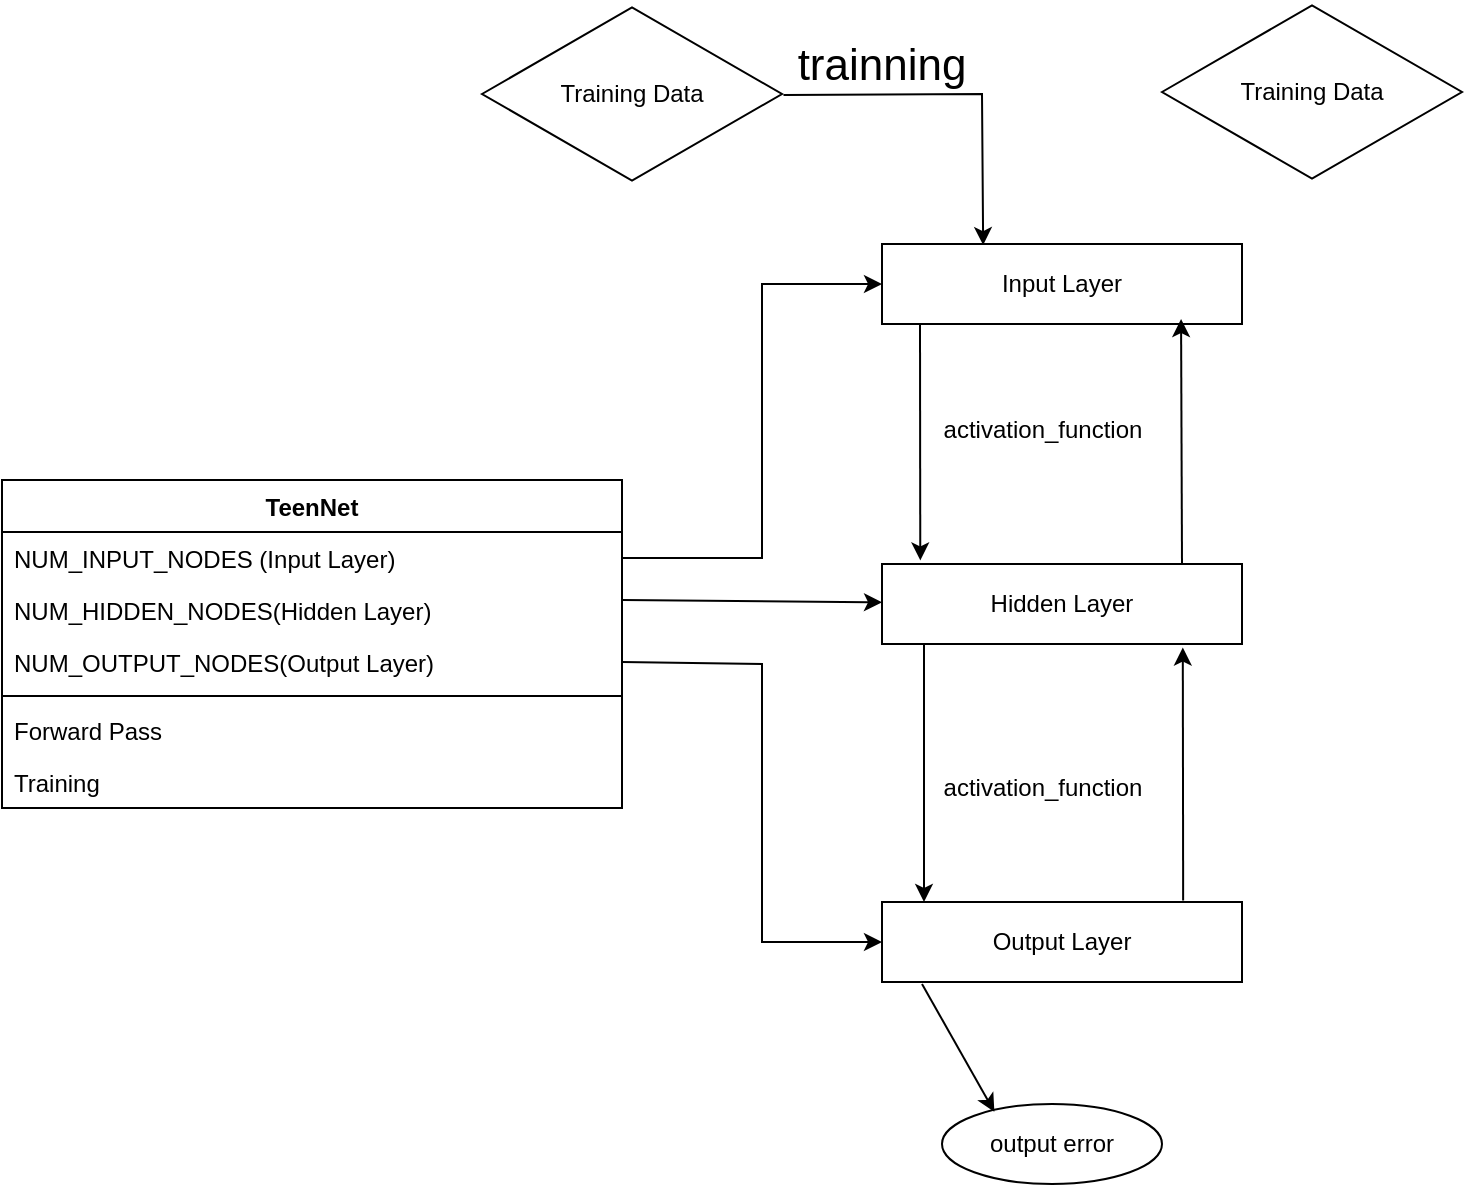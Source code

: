 <mxfile version="22.0.1" type="github">
  <diagram name="Page-1" id="7EuJXuISSeaP34mxk2dR">
    <mxGraphModel dx="191" dy="110" grid="1" gridSize="10" guides="1" tooltips="1" connect="1" arrows="1" fold="1" page="1" pageScale="1" pageWidth="850" pageHeight="1100" math="0" shadow="0">
      <root>
        <mxCell id="0" />
        <mxCell id="1" parent="0" />
        <mxCell id="03lQB2pr6-yRZ98Ccv8T-5" value="TeenNet" style="swimlane;fontStyle=1;align=center;verticalAlign=top;childLayout=stackLayout;horizontal=1;startSize=26;horizontalStack=0;resizeParent=1;resizeParentMax=0;resizeLast=0;collapsible=1;marginBottom=0;whiteSpace=wrap;html=1;" parent="1" vertex="1">
          <mxGeometry x="100" y="418" width="310" height="164" as="geometry" />
        </mxCell>
        <mxCell id="03lQB2pr6-yRZ98Ccv8T-6" value="NUM_INPUT_NODES (Input Layer)&lt;br&gt;" style="text;strokeColor=none;fillColor=none;align=left;verticalAlign=top;spacingLeft=4;spacingRight=4;overflow=hidden;rotatable=0;points=[[0,0.5],[1,0.5]];portConstraint=eastwest;whiteSpace=wrap;html=1;" parent="03lQB2pr6-yRZ98Ccv8T-5" vertex="1">
          <mxGeometry y="26" width="310" height="26" as="geometry" />
        </mxCell>
        <mxCell id="03lQB2pr6-yRZ98Ccv8T-9" value="NUM_HIDDEN_NODES(Hidden Layer)" style="text;strokeColor=none;fillColor=none;align=left;verticalAlign=top;spacingLeft=4;spacingRight=4;overflow=hidden;rotatable=0;points=[[0,0.5],[1,0.5]];portConstraint=eastwest;whiteSpace=wrap;html=1;" parent="03lQB2pr6-yRZ98Ccv8T-5" vertex="1">
          <mxGeometry y="52" width="310" height="26" as="geometry" />
        </mxCell>
        <mxCell id="03lQB2pr6-yRZ98Ccv8T-10" value="NUM_OUTPUT_NODES(Output Layer)" style="text;strokeColor=none;fillColor=none;align=left;verticalAlign=top;spacingLeft=4;spacingRight=4;overflow=hidden;rotatable=0;points=[[0,0.5],[1,0.5]];portConstraint=eastwest;whiteSpace=wrap;html=1;" parent="03lQB2pr6-yRZ98Ccv8T-5" vertex="1">
          <mxGeometry y="78" width="310" height="26" as="geometry" />
        </mxCell>
        <mxCell id="03lQB2pr6-yRZ98Ccv8T-7" value="" style="line;strokeWidth=1;fillColor=none;align=left;verticalAlign=middle;spacingTop=-1;spacingLeft=3;spacingRight=3;rotatable=0;labelPosition=right;points=[];portConstraint=eastwest;strokeColor=inherit;" parent="03lQB2pr6-yRZ98Ccv8T-5" vertex="1">
          <mxGeometry y="104" width="310" height="8" as="geometry" />
        </mxCell>
        <mxCell id="03lQB2pr6-yRZ98Ccv8T-8" value="Forward Pass" style="text;strokeColor=none;fillColor=none;align=left;verticalAlign=top;spacingLeft=4;spacingRight=4;overflow=hidden;rotatable=0;points=[[0,0.5],[1,0.5]];portConstraint=eastwest;whiteSpace=wrap;html=1;" parent="03lQB2pr6-yRZ98Ccv8T-5" vertex="1">
          <mxGeometry y="112" width="310" height="26" as="geometry" />
        </mxCell>
        <mxCell id="03lQB2pr6-yRZ98Ccv8T-11" value="Training" style="text;strokeColor=none;fillColor=none;align=left;verticalAlign=top;spacingLeft=4;spacingRight=4;overflow=hidden;rotatable=0;points=[[0,0.5],[1,0.5]];portConstraint=eastwest;whiteSpace=wrap;html=1;" parent="03lQB2pr6-yRZ98Ccv8T-5" vertex="1">
          <mxGeometry y="138" width="310" height="26" as="geometry" />
        </mxCell>
        <mxCell id="EQpcTwAQ7In7W75dAtEa-1" value="Input Layer" style="rounded=0;whiteSpace=wrap;html=1;" vertex="1" parent="1">
          <mxGeometry x="540" y="300" width="180" height="40" as="geometry" />
        </mxCell>
        <mxCell id="EQpcTwAQ7In7W75dAtEa-2" value="Output Layer" style="rounded=0;whiteSpace=wrap;html=1;" vertex="1" parent="1">
          <mxGeometry x="540" y="629" width="180" height="40" as="geometry" />
        </mxCell>
        <mxCell id="EQpcTwAQ7In7W75dAtEa-3" value="Hidden Layer" style="rounded=0;whiteSpace=wrap;html=1;" vertex="1" parent="1">
          <mxGeometry x="540" y="460" width="180" height="40" as="geometry" />
        </mxCell>
        <mxCell id="EQpcTwAQ7In7W75dAtEa-5" value="Training Data" style="html=1;whiteSpace=wrap;aspect=fixed;shape=isoRectangle;" vertex="1" parent="1">
          <mxGeometry x="340" y="180" width="150" height="90" as="geometry" />
        </mxCell>
        <mxCell id="EQpcTwAQ7In7W75dAtEa-6" value="" style="endArrow=classic;html=1;rounded=0;exitX=1;exitY=0.5;exitDx=0;exitDy=0;entryX=0;entryY=0.5;entryDx=0;entryDy=0;" edge="1" parent="1" source="03lQB2pr6-yRZ98Ccv8T-6" target="EQpcTwAQ7In7W75dAtEa-1">
          <mxGeometry width="50" height="50" relative="1" as="geometry">
            <mxPoint x="450" y="400" as="sourcePoint" />
            <mxPoint x="500" y="350" as="targetPoint" />
            <Array as="points">
              <mxPoint x="480" y="457" />
              <mxPoint x="480" y="320" />
            </Array>
          </mxGeometry>
        </mxCell>
        <mxCell id="EQpcTwAQ7In7W75dAtEa-7" value="" style="endArrow=classic;html=1;rounded=0;exitX=1.001;exitY=0.308;exitDx=0;exitDy=0;exitPerimeter=0;" edge="1" parent="1" source="03lQB2pr6-yRZ98Ccv8T-9" target="EQpcTwAQ7In7W75dAtEa-3">
          <mxGeometry width="50" height="50" relative="1" as="geometry">
            <mxPoint x="430" y="470" as="sourcePoint" />
            <mxPoint x="510" y="500" as="targetPoint" />
          </mxGeometry>
        </mxCell>
        <mxCell id="EQpcTwAQ7In7W75dAtEa-8" value="" style="endArrow=classic;html=1;rounded=0;exitX=1;exitY=0.5;exitDx=0;exitDy=0;entryX=0;entryY=0.5;entryDx=0;entryDy=0;" edge="1" parent="1" source="03lQB2pr6-yRZ98Ccv8T-10" target="EQpcTwAQ7In7W75dAtEa-2">
          <mxGeometry width="50" height="50" relative="1" as="geometry">
            <mxPoint x="430" y="470" as="sourcePoint" />
            <mxPoint x="480" y="420" as="targetPoint" />
            <Array as="points">
              <mxPoint x="480" y="510" />
              <mxPoint x="480" y="649" />
            </Array>
          </mxGeometry>
        </mxCell>
        <mxCell id="EQpcTwAQ7In7W75dAtEa-9" value="" style="endArrow=classic;html=1;rounded=0;exitX=1.005;exitY=0.506;exitDx=0;exitDy=0;exitPerimeter=0;entryX=0.281;entryY=0.014;entryDx=0;entryDy=0;entryPerimeter=0;" edge="1" parent="1" source="EQpcTwAQ7In7W75dAtEa-5" target="EQpcTwAQ7In7W75dAtEa-1">
          <mxGeometry width="50" height="50" relative="1" as="geometry">
            <mxPoint x="520" y="230" as="sourcePoint" />
            <mxPoint x="600" y="223" as="targetPoint" />
            <Array as="points">
              <mxPoint x="590" y="225" />
            </Array>
          </mxGeometry>
        </mxCell>
        <mxCell id="EQpcTwAQ7In7W75dAtEa-10" value="&lt;font style=&quot;font-size: 22px;&quot;&gt;trainning&lt;/font&gt;" style="text;html=1;strokeColor=none;fillColor=none;align=center;verticalAlign=middle;whiteSpace=wrap;rounded=0;" vertex="1" parent="1">
          <mxGeometry x="510" y="196" width="60" height="30" as="geometry" />
        </mxCell>
        <mxCell id="EQpcTwAQ7In7W75dAtEa-11" value="" style="endArrow=classic;html=1;rounded=0;entryX=0.274;entryY=-0.045;entryDx=0;entryDy=0;entryPerimeter=0;" edge="1" parent="1">
          <mxGeometry width="50" height="50" relative="1" as="geometry">
            <mxPoint x="559" y="340" as="sourcePoint" />
            <mxPoint x="559.14" y="458.2" as="targetPoint" />
          </mxGeometry>
        </mxCell>
        <mxCell id="EQpcTwAQ7In7W75dAtEa-12" value="" style="endArrow=classic;html=1;rounded=0;entryX=0.723;entryY=0.938;entryDx=0;entryDy=0;entryPerimeter=0;" edge="1" parent="1">
          <mxGeometry width="50" height="50" relative="1" as="geometry">
            <mxPoint x="690" y="460" as="sourcePoint" />
            <mxPoint x="689.53" y="337.52" as="targetPoint" />
          </mxGeometry>
        </mxCell>
        <mxCell id="EQpcTwAQ7In7W75dAtEa-13" value="" style="endArrow=classic;html=1;rounded=0;entryX=0.25;entryY=0;entryDx=0;entryDy=0;exitX=0.25;exitY=1;exitDx=0;exitDy=0;" edge="1" parent="1">
          <mxGeometry width="50" height="50" relative="1" as="geometry">
            <mxPoint x="561" y="500" as="sourcePoint" />
            <mxPoint x="561" y="629" as="targetPoint" />
          </mxGeometry>
        </mxCell>
        <mxCell id="EQpcTwAQ7In7W75dAtEa-14" value="" style="endArrow=classic;html=1;rounded=0;entryX=0.73;entryY=1.044;entryDx=0;entryDy=0;entryPerimeter=0;exitX=0.731;exitY=-0.019;exitDx=0;exitDy=0;exitPerimeter=0;" edge="1" parent="1">
          <mxGeometry width="50" height="50" relative="1" as="geometry">
            <mxPoint x="690.58" y="628.24" as="sourcePoint" />
            <mxPoint x="690.4" y="501.76" as="targetPoint" />
          </mxGeometry>
        </mxCell>
        <mxCell id="EQpcTwAQ7In7W75dAtEa-15" value="Training Data" style="html=1;whiteSpace=wrap;aspect=fixed;shape=isoRectangle;" vertex="1" parent="1">
          <mxGeometry x="680" y="179" width="150" height="90" as="geometry" />
        </mxCell>
        <mxCell id="EQpcTwAQ7In7W75dAtEa-16" value="activation_function" style="text;html=1;align=center;verticalAlign=middle;resizable=0;points=[];autosize=1;strokeColor=none;fillColor=none;" vertex="1" parent="1">
          <mxGeometry x="560" y="378" width="120" height="30" as="geometry" />
        </mxCell>
        <mxCell id="EQpcTwAQ7In7W75dAtEa-17" value="activation_function" style="text;html=1;align=center;verticalAlign=middle;resizable=0;points=[];autosize=1;strokeColor=none;fillColor=none;" vertex="1" parent="1">
          <mxGeometry x="560" y="557" width="120" height="30" as="geometry" />
        </mxCell>
        <mxCell id="EQpcTwAQ7In7W75dAtEa-18" value="output error" style="ellipse;whiteSpace=wrap;html=1;" vertex="1" parent="1">
          <mxGeometry x="570" y="730" width="110" height="40" as="geometry" />
        </mxCell>
        <mxCell id="EQpcTwAQ7In7W75dAtEa-19" value="" style="endArrow=classic;html=1;rounded=0;entryX=0.238;entryY=0.097;entryDx=0;entryDy=0;entryPerimeter=0;" edge="1" parent="1" target="EQpcTwAQ7In7W75dAtEa-18">
          <mxGeometry width="50" height="50" relative="1" as="geometry">
            <mxPoint x="560" y="670" as="sourcePoint" />
            <mxPoint x="550" y="680" as="targetPoint" />
          </mxGeometry>
        </mxCell>
      </root>
    </mxGraphModel>
  </diagram>
</mxfile>

